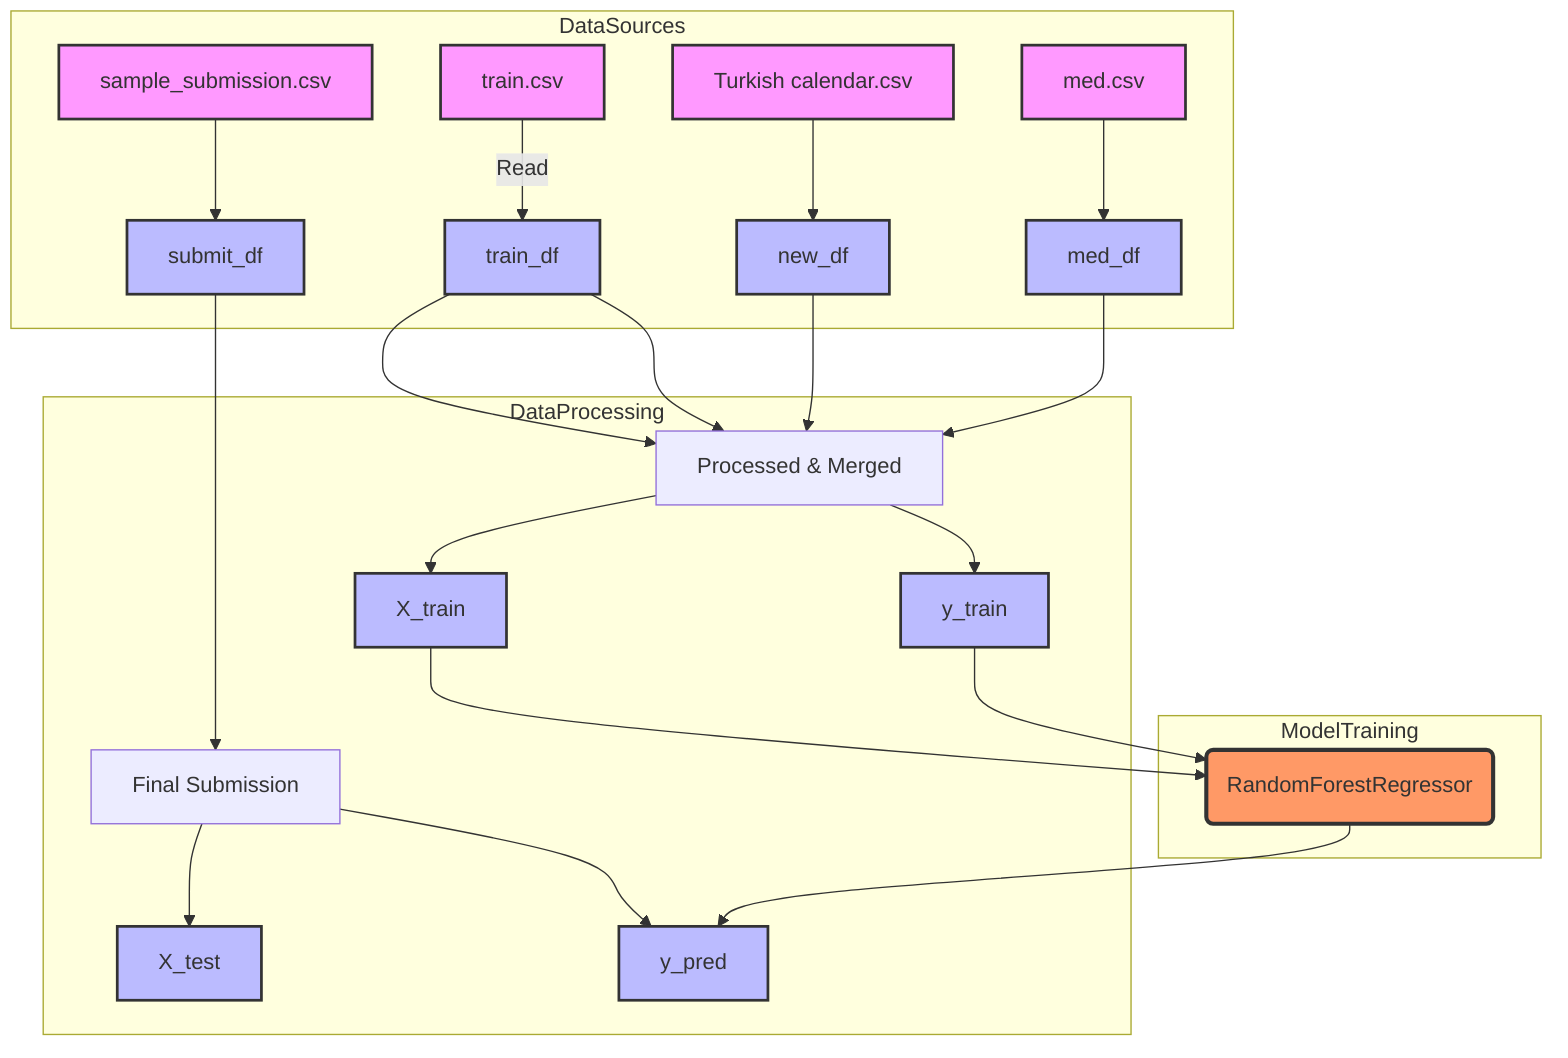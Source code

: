 flowchart TD
 subgraph DataSources
 A1[train.csv]:::file -- Read --> B1[train_df]:::data
 A2[sample_submission.csv]:::file --> B4[submit_df]:::data
 A3[med.csv]:::file --> B2[med_df]:::data
 A4[Turkish calendar.csv]:::file --> B3[new_df]:::data
 end

 subgraph DataProcessing
 B1 --> C1[Processed & Merged] --> D1[X_train]:::data
 B1 --> C1 --> D2[y_train]:::data
 B3 --> C1
 B2 --> C1
 B4 --> C2[Final Submission] --> D3[X_test]:::data
 C2 --> E1[y_pred]:::data
 end

 subgraph ModelTraining
 F1(RandomForestRegressor):::model
 D1 --> F1
 D2 --> F1
 F1 --> E1
 end

 classDef file fill:#f9f,stroke:#333,stroke-width:2px;
 classDef data fill:#bbf,stroke:#333,stroke-width:2px;
 classDef model fill:#f96,stroke:#333,stroke-width:3px;